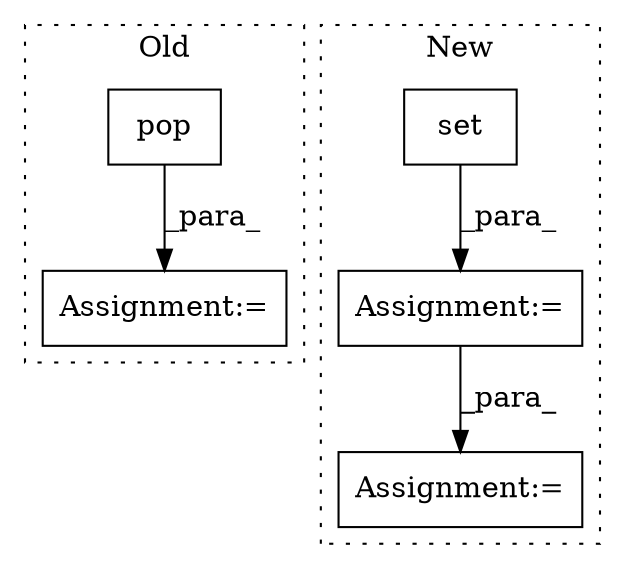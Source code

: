 digraph G {
subgraph cluster0 {
1 [label="pop" a="32" s="1663,1683" l="4,1" shape="box"];
3 [label="Assignment:=" a="7" s="1656" l="1" shape="box"];
label = "Old";
style="dotted";
}
subgraph cluster1 {
2 [label="set" a="32" s="1957,1977" l="4,1" shape="box"];
4 [label="Assignment:=" a="7" s="1834" l="16" shape="box"];
5 [label="Assignment:=" a="7" s="1939" l="49" shape="box"];
label = "New";
style="dotted";
}
1 -> 3 [label="_para_"];
2 -> 5 [label="_para_"];
5 -> 4 [label="_para_"];
}